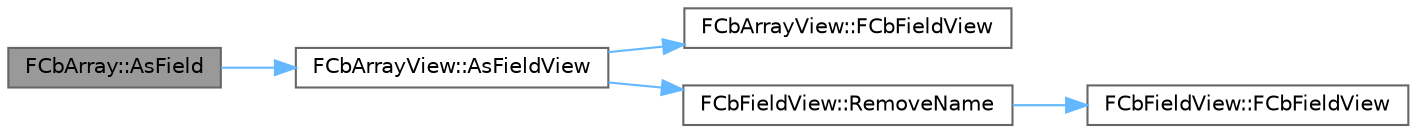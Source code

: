 digraph "FCbArray::AsField"
{
 // INTERACTIVE_SVG=YES
 // LATEX_PDF_SIZE
  bgcolor="transparent";
  edge [fontname=Helvetica,fontsize=10,labelfontname=Helvetica,labelfontsize=10];
  node [fontname=Helvetica,fontsize=10,shape=box,height=0.2,width=0.4];
  rankdir="LR";
  Node1 [id="Node000001",label="FCbArray::AsField",height=0.2,width=0.4,color="gray40", fillcolor="grey60", style="filled", fontcolor="black",tooltip="Access the array as an array field."];
  Node1 -> Node2 [id="edge1_Node000001_Node000002",color="steelblue1",style="solid",tooltip=" "];
  Node2 [id="Node000002",label="FCbArrayView::AsFieldView",height=0.2,width=0.4,color="grey40", fillcolor="white", style="filled",URL="$d3/d79/classFCbArrayView.html#a1b0507803092d10c2a0b3084a2c367fc",tooltip="Access the array as an array field."];
  Node2 -> Node3 [id="edge2_Node000002_Node000003",color="steelblue1",style="solid",tooltip=" "];
  Node3 [id="Node000003",label="FCbArrayView::FCbFieldView",height=0.2,width=0.4,color="grey40", fillcolor="white", style="filled",URL="$d3/d79/classFCbArrayView.html#af9e4f62f0555f921523c2a817a2cd11e",tooltip=" "];
  Node2 -> Node4 [id="edge3_Node000002_Node000004",color="steelblue1",style="solid",tooltip=" "];
  Node4 [id="Node000004",label="FCbFieldView::RemoveName",height=0.2,width=0.4,color="grey40", fillcolor="white", style="filled",URL="$dc/deb/classFCbFieldView.html#a8c5fa66e40d82cfa544a64ebb1de7e27",tooltip="Returns a copy of the field with the name removed."];
  Node4 -> Node5 [id="edge4_Node000004_Node000005",color="steelblue1",style="solid",tooltip=" "];
  Node5 [id="Node000005",label="FCbFieldView::FCbFieldView",height=0.2,width=0.4,color="grey40", fillcolor="white", style="filled",URL="$dc/deb/classFCbFieldView.html#af9e4f62f0555f921523c2a817a2cd11e",tooltip="Construct a field with no name and no value."];
}
